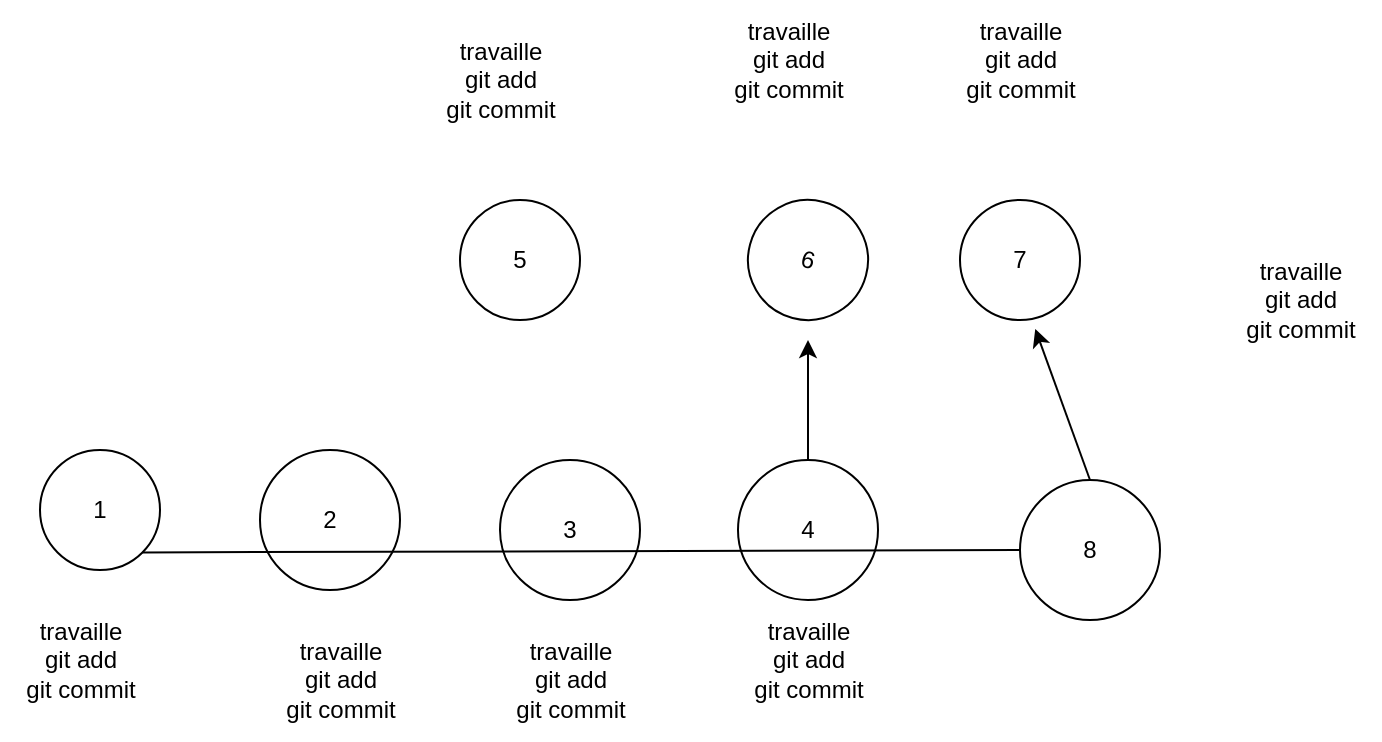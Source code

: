<mxfile>
    <diagram id="r1hHa9Fx4vr2Yos-rv1K" name="Page-1">
        <mxGraphModel dx="823" dy="586" grid="1" gridSize="10" guides="1" tooltips="1" connect="1" arrows="1" fold="1" page="1" pageScale="1" pageWidth="827" pageHeight="1169" math="0" shadow="0">
            <root>
                <mxCell id="0"/>
                <mxCell id="1" parent="0"/>
                <mxCell id="5" value="1" style="ellipse;whiteSpace=wrap;html=1;aspect=fixed;" vertex="1" parent="1">
                    <mxGeometry x="30" y="265" width="60" height="60" as="geometry"/>
                </mxCell>
                <mxCell id="6" value="2" style="ellipse;whiteSpace=wrap;html=1;aspect=fixed;" vertex="1" parent="1">
                    <mxGeometry x="140" y="265" width="70" height="70" as="geometry"/>
                </mxCell>
                <mxCell id="7" value="3" style="ellipse;whiteSpace=wrap;html=1;aspect=fixed;" vertex="1" parent="1">
                    <mxGeometry x="260" y="270" width="70" height="70" as="geometry"/>
                </mxCell>
                <mxCell id="31" style="edgeStyle=none;html=1;exitX=0.5;exitY=0;exitDx=0;exitDy=0;" edge="1" parent="1" source="8">
                    <mxGeometry relative="1" as="geometry">
                        <mxPoint x="414" y="210" as="targetPoint"/>
                    </mxGeometry>
                </mxCell>
                <mxCell id="8" value="4" style="ellipse;whiteSpace=wrap;html=1;aspect=fixed;" vertex="1" parent="1">
                    <mxGeometry x="379" y="270" width="70" height="70" as="geometry"/>
                </mxCell>
                <mxCell id="10" value="travaille&lt;br&gt;git add&lt;br&gt;git commit" style="text;html=1;align=center;verticalAlign=middle;resizable=0;points=[];autosize=1;strokeColor=none;fillColor=none;" vertex="1" parent="1">
                    <mxGeometry x="10" y="340" width="80" height="60" as="geometry"/>
                </mxCell>
                <mxCell id="13" value="travaille&lt;br&gt;git add&lt;br&gt;git commit" style="text;html=1;align=center;verticalAlign=middle;resizable=0;points=[];autosize=1;strokeColor=none;fillColor=none;" vertex="1" parent="1">
                    <mxGeometry x="140" y="350" width="80" height="60" as="geometry"/>
                </mxCell>
                <mxCell id="14" value="travaille&lt;br&gt;git add&lt;br&gt;git commit" style="text;html=1;align=center;verticalAlign=middle;resizable=0;points=[];autosize=1;strokeColor=none;fillColor=none;" vertex="1" parent="1">
                    <mxGeometry x="255" y="350" width="80" height="60" as="geometry"/>
                </mxCell>
                <mxCell id="15" value="travaille&lt;br&gt;git add&lt;br&gt;git commit" style="text;html=1;align=center;verticalAlign=middle;resizable=0;points=[];autosize=1;strokeColor=none;fillColor=none;" vertex="1" parent="1">
                    <mxGeometry x="374" y="340" width="80" height="60" as="geometry"/>
                </mxCell>
                <mxCell id="18" value="6" style="ellipse;whiteSpace=wrap;html=1;aspect=fixed;rotation=15;" vertex="1" parent="1">
                    <mxGeometry x="384" y="140" width="60" height="60" as="geometry"/>
                </mxCell>
                <mxCell id="22" value="7" style="ellipse;whiteSpace=wrap;html=1;aspect=fixed;" vertex="1" parent="1">
                    <mxGeometry x="490" y="140" width="60" height="60" as="geometry"/>
                </mxCell>
                <mxCell id="26" style="edgeStyle=none;html=1;exitX=0.5;exitY=0;exitDx=0;exitDy=0;entryX=0.627;entryY=1.074;entryDx=0;entryDy=0;entryPerimeter=0;" edge="1" parent="1" source="23" target="22">
                    <mxGeometry relative="1" as="geometry"/>
                </mxCell>
                <mxCell id="23" value="8" style="ellipse;whiteSpace=wrap;html=1;aspect=fixed;" vertex="1" parent="1">
                    <mxGeometry x="520" y="280" width="70" height="70" as="geometry"/>
                </mxCell>
                <mxCell id="27" value="5" style="ellipse;whiteSpace=wrap;html=1;aspect=fixed;" vertex="1" parent="1">
                    <mxGeometry x="240" y="140" width="60" height="60" as="geometry"/>
                </mxCell>
                <mxCell id="34" value="travaille&lt;br&gt;git add&lt;br&gt;git commit" style="text;html=1;align=center;verticalAlign=middle;resizable=0;points=[];autosize=1;strokeColor=none;fillColor=none;" vertex="1" parent="1">
                    <mxGeometry x="220" y="50" width="80" height="60" as="geometry"/>
                </mxCell>
                <mxCell id="35" value="travaille&lt;br&gt;git add&lt;br&gt;git commit" style="text;html=1;align=center;verticalAlign=middle;resizable=0;points=[];autosize=1;strokeColor=none;fillColor=none;" vertex="1" parent="1">
                    <mxGeometry x="364" y="40" width="80" height="60" as="geometry"/>
                </mxCell>
                <mxCell id="36" value="travaille&lt;br&gt;git add&lt;br&gt;git commit" style="text;html=1;align=center;verticalAlign=middle;resizable=0;points=[];autosize=1;strokeColor=none;fillColor=none;" vertex="1" parent="1">
                    <mxGeometry x="480" y="40" width="80" height="60" as="geometry"/>
                </mxCell>
                <mxCell id="37" value="travaille&lt;br&gt;git add&lt;br&gt;git commit" style="text;html=1;align=center;verticalAlign=middle;resizable=0;points=[];autosize=1;strokeColor=none;fillColor=none;" vertex="1" parent="1">
                    <mxGeometry x="620" y="160" width="80" height="60" as="geometry"/>
                </mxCell>
                <mxCell id="38" value="" style="endArrow=none;html=1;entryX=1;entryY=1;entryDx=0;entryDy=0;exitX=0;exitY=0.5;exitDx=0;exitDy=0;" edge="1" parent="1" source="23" target="5">
                    <mxGeometry width="50" height="50" relative="1" as="geometry">
                        <mxPoint x="400" y="310" as="sourcePoint"/>
                        <mxPoint x="220" y="320" as="targetPoint"/>
                    </mxGeometry>
                </mxCell>
            </root>
        </mxGraphModel>
    </diagram>
</mxfile>